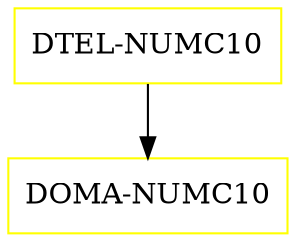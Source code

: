 digraph G {
  "DTEL-NUMC10" [shape=box,color=yellow];
  "DOMA-NUMC10" [shape=box,color=yellow,URL="./DOMA_NUMC10.html"];
  "DTEL-NUMC10" -> "DOMA-NUMC10";
}
